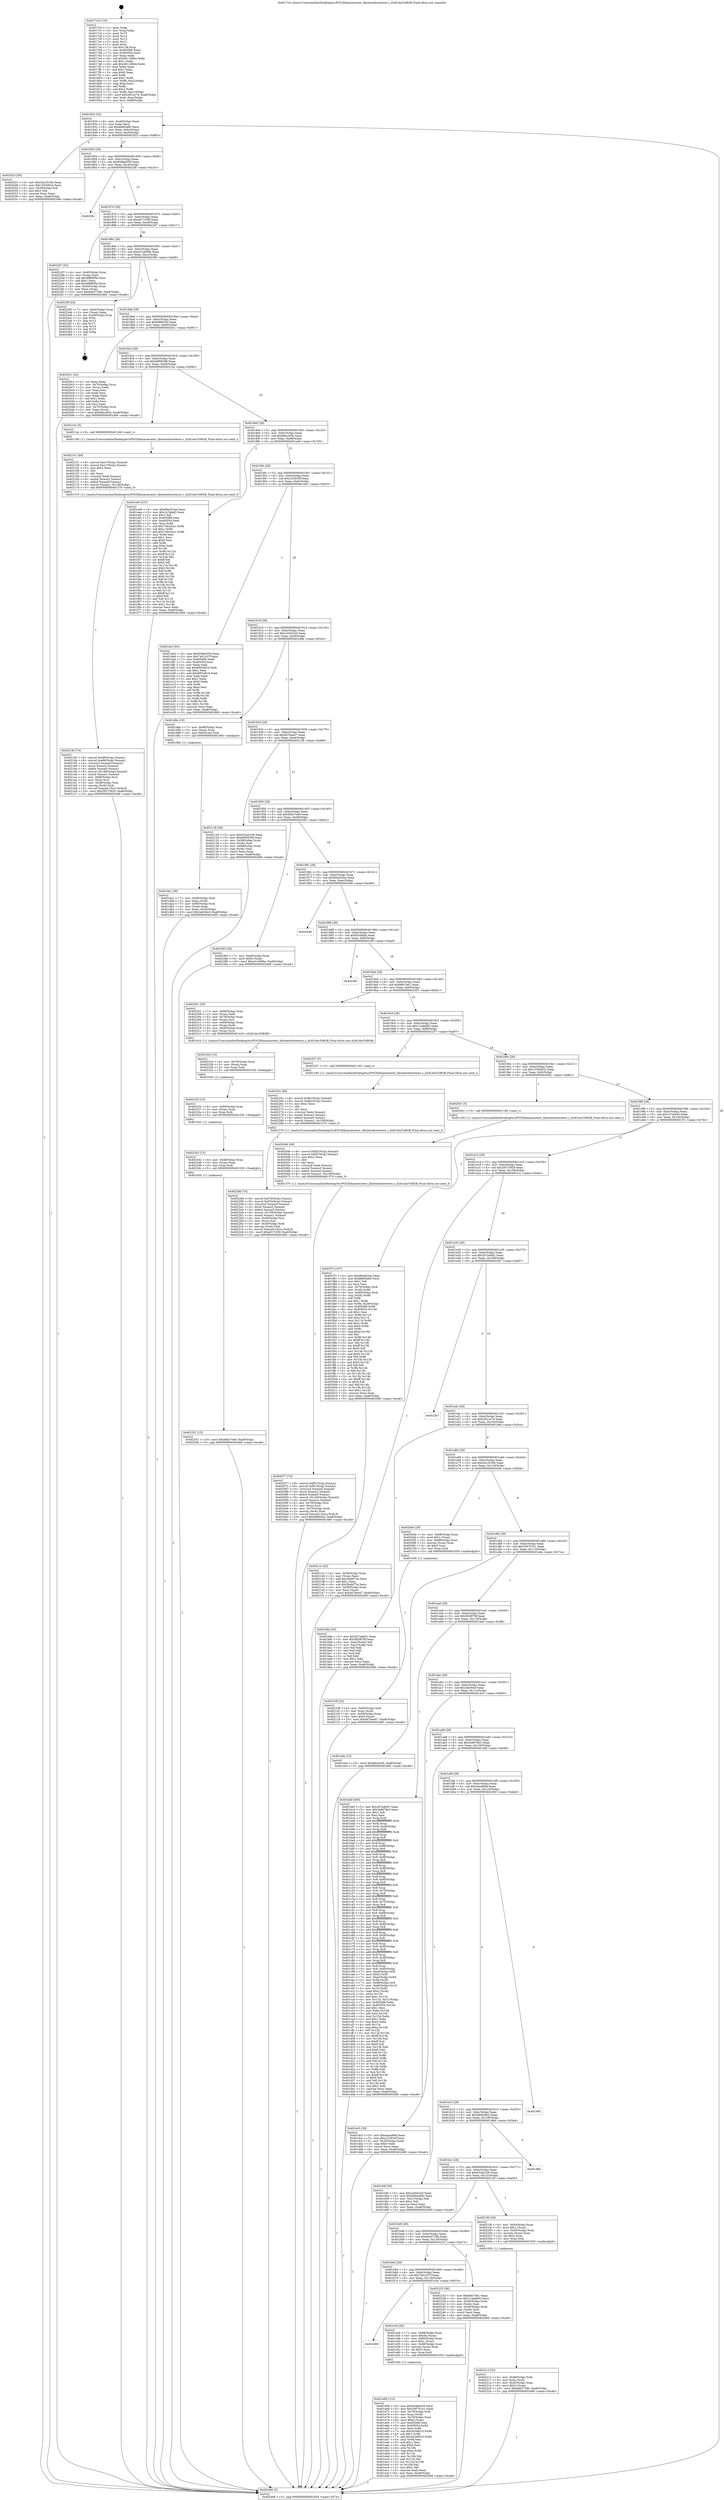 digraph "0x4017c0" {
  label = "0x4017c0 (/mnt/c/Users/mathe/Desktop/tcc/POCII/binaries/extr_libuitestdrawtests.c_d2dColorToRGB_Final-ollvm.out::main(0))"
  labelloc = "t"
  node[shape=record]

  Entry [label="",width=0.3,height=0.3,shape=circle,fillcolor=black,style=filled]
  "0x401834" [label="{
     0x401834 [32]\l
     | [instrs]\l
     &nbsp;&nbsp;0x401834 \<+6\>: mov -0xa8(%rbp),%eax\l
     &nbsp;&nbsp;0x40183a \<+2\>: mov %eax,%ecx\l
     &nbsp;&nbsp;0x40183c \<+6\>: sub $0x8fe65a60,%ecx\l
     &nbsp;&nbsp;0x401842 \<+6\>: mov %eax,-0xbc(%rbp)\l
     &nbsp;&nbsp;0x401848 \<+6\>: mov %ecx,-0xc0(%rbp)\l
     &nbsp;&nbsp;0x40184e \<+6\>: je 0000000000402023 \<main+0x863\>\l
  }"]
  "0x402023" [label="{
     0x402023 [30]\l
     | [instrs]\l
     &nbsp;&nbsp;0x402023 \<+5\>: mov $0x34c35184,%eax\l
     &nbsp;&nbsp;0x402028 \<+5\>: mov $0x1555d01b,%ecx\l
     &nbsp;&nbsp;0x40202d \<+3\>: mov -0x29(%rbp),%dl\l
     &nbsp;&nbsp;0x402030 \<+3\>: test $0x1,%dl\l
     &nbsp;&nbsp;0x402033 \<+3\>: cmovne %ecx,%eax\l
     &nbsp;&nbsp;0x402036 \<+6\>: mov %eax,-0xa8(%rbp)\l
     &nbsp;&nbsp;0x40203c \<+5\>: jmp 0000000000402466 \<main+0xca6\>\l
  }"]
  "0x401854" [label="{
     0x401854 [28]\l
     | [instrs]\l
     &nbsp;&nbsp;0x401854 \<+5\>: jmp 0000000000401859 \<main+0x99\>\l
     &nbsp;&nbsp;0x401859 \<+6\>: mov -0xbc(%rbp),%eax\l
     &nbsp;&nbsp;0x40185f \<+5\>: sub $0x93dbe559,%eax\l
     &nbsp;&nbsp;0x401864 \<+6\>: mov %eax,-0xc4(%rbp)\l
     &nbsp;&nbsp;0x40186a \<+6\>: je 00000000004023fc \<main+0xc3c\>\l
  }"]
  Exit [label="",width=0.3,height=0.3,shape=circle,fillcolor=black,style=filled,peripheries=2]
  "0x4023fc" [label="{
     0x4023fc\l
  }", style=dashed]
  "0x401870" [label="{
     0x401870 [28]\l
     | [instrs]\l
     &nbsp;&nbsp;0x401870 \<+5\>: jmp 0000000000401875 \<main+0xb5\>\l
     &nbsp;&nbsp;0x401875 \<+6\>: mov -0xbc(%rbp),%eax\l
     &nbsp;&nbsp;0x40187b \<+5\>: sub $0xa017c55f,%eax\l
     &nbsp;&nbsp;0x401880 \<+6\>: mov %eax,-0xc8(%rbp)\l
     &nbsp;&nbsp;0x401886 \<+6\>: je 00000000004022d7 \<main+0xb17\>\l
  }"]
  "0x402351" [label="{
     0x402351 [15]\l
     | [instrs]\l
     &nbsp;&nbsp;0x402351 \<+10\>: movl $0xd4bc7ee6,-0xa8(%rbp)\l
     &nbsp;&nbsp;0x40235b \<+5\>: jmp 0000000000402466 \<main+0xca6\>\l
  }"]
  "0x4022d7" [label="{
     0x4022d7 [42]\l
     | [instrs]\l
     &nbsp;&nbsp;0x4022d7 \<+4\>: mov -0x40(%rbp),%rax\l
     &nbsp;&nbsp;0x4022db \<+2\>: mov (%rax),%ecx\l
     &nbsp;&nbsp;0x4022dd \<+6\>: sub $0x4f886f5e,%ecx\l
     &nbsp;&nbsp;0x4022e3 \<+3\>: add $0x1,%ecx\l
     &nbsp;&nbsp;0x4022e6 \<+6\>: add $0x4f886f5e,%ecx\l
     &nbsp;&nbsp;0x4022ec \<+4\>: mov -0x40(%rbp),%rax\l
     &nbsp;&nbsp;0x4022f0 \<+2\>: mov %ecx,(%rax)\l
     &nbsp;&nbsp;0x4022f2 \<+10\>: movl $0x6de5734b,-0xa8(%rbp)\l
     &nbsp;&nbsp;0x4022fc \<+5\>: jmp 0000000000402466 \<main+0xca6\>\l
  }"]
  "0x40188c" [label="{
     0x40188c [28]\l
     | [instrs]\l
     &nbsp;&nbsp;0x40188c \<+5\>: jmp 0000000000401891 \<main+0xd1\>\l
     &nbsp;&nbsp;0x401891 \<+6\>: mov -0xbc(%rbp),%eax\l
     &nbsp;&nbsp;0x401897 \<+5\>: sub $0xa314699e,%eax\l
     &nbsp;&nbsp;0x40189c \<+6\>: mov %eax,-0xcc(%rbp)\l
     &nbsp;&nbsp;0x4018a2 \<+6\>: je 000000000040239f \<main+0xbdf\>\l
  }"]
  "0x402342" [label="{
     0x402342 [15]\l
     | [instrs]\l
     &nbsp;&nbsp;0x402342 \<+4\>: mov -0x48(%rbp),%rax\l
     &nbsp;&nbsp;0x402346 \<+3\>: mov (%rax),%rax\l
     &nbsp;&nbsp;0x402349 \<+3\>: mov %rax,%rdi\l
     &nbsp;&nbsp;0x40234c \<+5\>: call 0000000000401030 \<free@plt\>\l
     | [calls]\l
     &nbsp;&nbsp;0x401030 \{1\} (unknown)\l
  }"]
  "0x40239f" [label="{
     0x40239f [24]\l
     | [instrs]\l
     &nbsp;&nbsp;0x40239f \<+7\>: mov -0xa0(%rbp),%rax\l
     &nbsp;&nbsp;0x4023a6 \<+2\>: mov (%rax),%eax\l
     &nbsp;&nbsp;0x4023a8 \<+4\>: lea -0x28(%rbp),%rsp\l
     &nbsp;&nbsp;0x4023ac \<+1\>: pop %rbx\l
     &nbsp;&nbsp;0x4023ad \<+2\>: pop %r12\l
     &nbsp;&nbsp;0x4023af \<+2\>: pop %r13\l
     &nbsp;&nbsp;0x4023b1 \<+2\>: pop %r14\l
     &nbsp;&nbsp;0x4023b3 \<+2\>: pop %r15\l
     &nbsp;&nbsp;0x4023b5 \<+1\>: pop %rbp\l
     &nbsp;&nbsp;0x4023b6 \<+1\>: ret\l
  }"]
  "0x4018a8" [label="{
     0x4018a8 [28]\l
     | [instrs]\l
     &nbsp;&nbsp;0x4018a8 \<+5\>: jmp 00000000004018ad \<main+0xed\>\l
     &nbsp;&nbsp;0x4018ad \<+6\>: mov -0xbc(%rbp),%eax\l
     &nbsp;&nbsp;0x4018b3 \<+5\>: sub $0xb86fcf2d,%eax\l
     &nbsp;&nbsp;0x4018b8 \<+6\>: mov %eax,-0xd0(%rbp)\l
     &nbsp;&nbsp;0x4018be \<+6\>: je 00000000004020c1 \<main+0x901\>\l
  }"]
  "0x402333" [label="{
     0x402333 [15]\l
     | [instrs]\l
     &nbsp;&nbsp;0x402333 \<+4\>: mov -0x60(%rbp),%rax\l
     &nbsp;&nbsp;0x402337 \<+3\>: mov (%rax),%rax\l
     &nbsp;&nbsp;0x40233a \<+3\>: mov %rax,%rdi\l
     &nbsp;&nbsp;0x40233d \<+5\>: call 0000000000401030 \<free@plt\>\l
     | [calls]\l
     &nbsp;&nbsp;0x401030 \{1\} (unknown)\l
  }"]
  "0x4020c1" [label="{
     0x4020c1 [42]\l
     | [instrs]\l
     &nbsp;&nbsp;0x4020c1 \<+2\>: xor %eax,%eax\l
     &nbsp;&nbsp;0x4020c3 \<+4\>: mov -0x70(%rbp),%rcx\l
     &nbsp;&nbsp;0x4020c7 \<+2\>: mov (%rcx),%edx\l
     &nbsp;&nbsp;0x4020c9 \<+2\>: mov %eax,%esi\l
     &nbsp;&nbsp;0x4020cb \<+2\>: sub %edx,%esi\l
     &nbsp;&nbsp;0x4020cd \<+2\>: mov %eax,%edx\l
     &nbsp;&nbsp;0x4020cf \<+3\>: sub $0x1,%edx\l
     &nbsp;&nbsp;0x4020d2 \<+2\>: add %edx,%esi\l
     &nbsp;&nbsp;0x4020d4 \<+2\>: sub %esi,%eax\l
     &nbsp;&nbsp;0x4020d6 \<+4\>: mov -0x70(%rbp),%rcx\l
     &nbsp;&nbsp;0x4020da \<+2\>: mov %eax,(%rcx)\l
     &nbsp;&nbsp;0x4020dc \<+10\>: movl $0xbfecc63b,-0xa8(%rbp)\l
     &nbsp;&nbsp;0x4020e6 \<+5\>: jmp 0000000000402466 \<main+0xca6\>\l
  }"]
  "0x4018c4" [label="{
     0x4018c4 [28]\l
     | [instrs]\l
     &nbsp;&nbsp;0x4018c4 \<+5\>: jmp 00000000004018c9 \<main+0x109\>\l
     &nbsp;&nbsp;0x4018c9 \<+6\>: mov -0xbc(%rbp),%eax\l
     &nbsp;&nbsp;0x4018cf \<+5\>: sub $0xb8f59298,%eax\l
     &nbsp;&nbsp;0x4018d4 \<+6\>: mov %eax,-0xd4(%rbp)\l
     &nbsp;&nbsp;0x4018da \<+6\>: je 000000000040214c \<main+0x98c\>\l
  }"]
  "0x402324" [label="{
     0x402324 [15]\l
     | [instrs]\l
     &nbsp;&nbsp;0x402324 \<+4\>: mov -0x78(%rbp),%rax\l
     &nbsp;&nbsp;0x402328 \<+3\>: mov (%rax),%rax\l
     &nbsp;&nbsp;0x40232b \<+3\>: mov %rax,%rdi\l
     &nbsp;&nbsp;0x40232e \<+5\>: call 0000000000401030 \<free@plt\>\l
     | [calls]\l
     &nbsp;&nbsp;0x401030 \{1\} (unknown)\l
  }"]
  "0x40214c" [label="{
     0x40214c [5]\l
     | [instrs]\l
     &nbsp;&nbsp;0x40214c \<+5\>: call 0000000000401160 \<next_i\>\l
     | [calls]\l
     &nbsp;&nbsp;0x401160 \{1\} (/mnt/c/Users/mathe/Desktop/tcc/POCII/binaries/extr_libuitestdrawtests.c_d2dColorToRGB_Final-ollvm.out::next_i)\l
  }"]
  "0x4018e0" [label="{
     0x4018e0 [28]\l
     | [instrs]\l
     &nbsp;&nbsp;0x4018e0 \<+5\>: jmp 00000000004018e5 \<main+0x125\>\l
     &nbsp;&nbsp;0x4018e5 \<+6\>: mov -0xbc(%rbp),%eax\l
     &nbsp;&nbsp;0x4018eb \<+5\>: sub $0xbfecc63b,%eax\l
     &nbsp;&nbsp;0x4018f0 \<+6\>: mov %eax,-0xd8(%rbp)\l
     &nbsp;&nbsp;0x4018f6 \<+6\>: je 0000000000401ee9 \<main+0x729\>\l
  }"]
  "0x40228d" [label="{
     0x40228d [74]\l
     | [instrs]\l
     &nbsp;&nbsp;0x40228d \<+8\>: movsd 0xd7b(%rip),%xmm1\l
     &nbsp;&nbsp;0x402295 \<+8\>: movsd 0xd7b(%rip),%xmm2\l
     &nbsp;&nbsp;0x40229d \<+4\>: cvtss2sd %xmm0,%xmm0\l
     &nbsp;&nbsp;0x4022a1 \<+4\>: divsd %xmm2,%xmm0\l
     &nbsp;&nbsp;0x4022a5 \<+4\>: addsd %xmm0,%xmm1\l
     &nbsp;&nbsp;0x4022a9 \<+8\>: movsd -0x150(%rbp),%xmm0\l
     &nbsp;&nbsp;0x4022b1 \<+4\>: mulsd %xmm1,%xmm0\l
     &nbsp;&nbsp;0x4022b5 \<+4\>: mov -0x48(%rbp),%rsi\l
     &nbsp;&nbsp;0x4022b9 \<+3\>: mov (%rsi),%rsi\l
     &nbsp;&nbsp;0x4022bc \<+4\>: mov -0x40(%rbp),%rdi\l
     &nbsp;&nbsp;0x4022c0 \<+3\>: movslq (%rdi),%rdi\l
     &nbsp;&nbsp;0x4022c3 \<+5\>: movsd %xmm0,(%rsi,%rdi,8)\l
     &nbsp;&nbsp;0x4022c8 \<+10\>: movl $0xa017c55f,-0xa8(%rbp)\l
     &nbsp;&nbsp;0x4022d2 \<+5\>: jmp 0000000000402466 \<main+0xca6\>\l
  }"]
  "0x401ee9" [label="{
     0x401ee9 [147]\l
     | [instrs]\l
     &nbsp;&nbsp;0x401ee9 \<+5\>: mov $0xd9a452ea,%eax\l
     &nbsp;&nbsp;0x401eee \<+5\>: mov $0x1a7afe45,%ecx\l
     &nbsp;&nbsp;0x401ef3 \<+2\>: mov $0x1,%dl\l
     &nbsp;&nbsp;0x401ef5 \<+7\>: mov 0x405068,%esi\l
     &nbsp;&nbsp;0x401efc \<+7\>: mov 0x405054,%edi\l
     &nbsp;&nbsp;0x401f03 \<+3\>: mov %esi,%r8d\l
     &nbsp;&nbsp;0x401f06 \<+7\>: sub $0x73dcb2a1,%r8d\l
     &nbsp;&nbsp;0x401f0d \<+4\>: sub $0x1,%r8d\l
     &nbsp;&nbsp;0x401f11 \<+7\>: add $0x73dcb2a1,%r8d\l
     &nbsp;&nbsp;0x401f18 \<+4\>: imul %r8d,%esi\l
     &nbsp;&nbsp;0x401f1c \<+3\>: and $0x1,%esi\l
     &nbsp;&nbsp;0x401f1f \<+3\>: cmp $0x0,%esi\l
     &nbsp;&nbsp;0x401f22 \<+4\>: sete %r9b\l
     &nbsp;&nbsp;0x401f26 \<+3\>: cmp $0xa,%edi\l
     &nbsp;&nbsp;0x401f29 \<+4\>: setl %r10b\l
     &nbsp;&nbsp;0x401f2d \<+3\>: mov %r9b,%r11b\l
     &nbsp;&nbsp;0x401f30 \<+4\>: xor $0xff,%r11b\l
     &nbsp;&nbsp;0x401f34 \<+3\>: mov %r10b,%bl\l
     &nbsp;&nbsp;0x401f37 \<+3\>: xor $0xff,%bl\l
     &nbsp;&nbsp;0x401f3a \<+3\>: xor $0x0,%dl\l
     &nbsp;&nbsp;0x401f3d \<+3\>: mov %r11b,%r14b\l
     &nbsp;&nbsp;0x401f40 \<+4\>: and $0x0,%r14b\l
     &nbsp;&nbsp;0x401f44 \<+3\>: and %dl,%r9b\l
     &nbsp;&nbsp;0x401f47 \<+3\>: mov %bl,%r15b\l
     &nbsp;&nbsp;0x401f4a \<+4\>: and $0x0,%r15b\l
     &nbsp;&nbsp;0x401f4e \<+3\>: and %dl,%r10b\l
     &nbsp;&nbsp;0x401f51 \<+3\>: or %r9b,%r14b\l
     &nbsp;&nbsp;0x401f54 \<+3\>: or %r10b,%r15b\l
     &nbsp;&nbsp;0x401f57 \<+3\>: xor %r15b,%r14b\l
     &nbsp;&nbsp;0x401f5a \<+3\>: or %bl,%r11b\l
     &nbsp;&nbsp;0x401f5d \<+4\>: xor $0xff,%r11b\l
     &nbsp;&nbsp;0x401f61 \<+3\>: or $0x0,%dl\l
     &nbsp;&nbsp;0x401f64 \<+3\>: and %dl,%r11b\l
     &nbsp;&nbsp;0x401f67 \<+3\>: or %r11b,%r14b\l
     &nbsp;&nbsp;0x401f6a \<+4\>: test $0x1,%r14b\l
     &nbsp;&nbsp;0x401f6e \<+3\>: cmovne %ecx,%eax\l
     &nbsp;&nbsp;0x401f71 \<+6\>: mov %eax,-0xa8(%rbp)\l
     &nbsp;&nbsp;0x401f77 \<+5\>: jmp 0000000000402466 \<main+0xca6\>\l
  }"]
  "0x4018fc" [label="{
     0x4018fc [28]\l
     | [instrs]\l
     &nbsp;&nbsp;0x4018fc \<+5\>: jmp 0000000000401901 \<main+0x141\>\l
     &nbsp;&nbsp;0x401901 \<+6\>: mov -0xbc(%rbp),%eax\l
     &nbsp;&nbsp;0x401907 \<+5\>: sub $0xc233f16f,%eax\l
     &nbsp;&nbsp;0x40190c \<+6\>: mov %eax,-0xdc(%rbp)\l
     &nbsp;&nbsp;0x401912 \<+6\>: je 0000000000401de3 \<main+0x623\>\l
  }"]
  "0x40225c" [label="{
     0x40225c [49]\l
     | [instrs]\l
     &nbsp;&nbsp;0x40225c \<+8\>: movsd 0xdbc(%rip),%xmm0\l
     &nbsp;&nbsp;0x402264 \<+8\>: movsd 0xdbc(%rip),%xmm1\l
     &nbsp;&nbsp;0x40226c \<+5\>: mov $0x2,%ecx\l
     &nbsp;&nbsp;0x402271 \<+1\>: cltd\l
     &nbsp;&nbsp;0x402272 \<+2\>: idiv %ecx\l
     &nbsp;&nbsp;0x402274 \<+4\>: cvtsi2sd %edx,%xmm2\l
     &nbsp;&nbsp;0x402278 \<+4\>: mulsd %xmm2,%xmm1\l
     &nbsp;&nbsp;0x40227c \<+4\>: addsd %xmm0,%xmm1\l
     &nbsp;&nbsp;0x402280 \<+8\>: movsd %xmm1,-0x150(%rbp)\l
     &nbsp;&nbsp;0x402288 \<+5\>: call 0000000000401370 \<next_f\>\l
     | [calls]\l
     &nbsp;&nbsp;0x401370 \{1\} (/mnt/c/Users/mathe/Desktop/tcc/POCII/binaries/extr_libuitestdrawtests.c_d2dColorToRGB_Final-ollvm.out::next_f)\l
  }"]
  "0x401de3" [label="{
     0x401de3 [91]\l
     | [instrs]\l
     &nbsp;&nbsp;0x401de3 \<+5\>: mov $0x93dbe559,%eax\l
     &nbsp;&nbsp;0x401de8 \<+5\>: mov $0x74d1c07f,%ecx\l
     &nbsp;&nbsp;0x401ded \<+7\>: mov 0x405068,%edx\l
     &nbsp;&nbsp;0x401df4 \<+7\>: mov 0x405054,%esi\l
     &nbsp;&nbsp;0x401dfb \<+2\>: mov %edx,%edi\l
     &nbsp;&nbsp;0x401dfd \<+6\>: sub $0x6f554916,%edi\l
     &nbsp;&nbsp;0x401e03 \<+3\>: sub $0x1,%edi\l
     &nbsp;&nbsp;0x401e06 \<+6\>: add $0x6f554916,%edi\l
     &nbsp;&nbsp;0x401e0c \<+3\>: imul %edi,%edx\l
     &nbsp;&nbsp;0x401e0f \<+3\>: and $0x1,%edx\l
     &nbsp;&nbsp;0x401e12 \<+3\>: cmp $0x0,%edx\l
     &nbsp;&nbsp;0x401e15 \<+4\>: sete %r8b\l
     &nbsp;&nbsp;0x401e19 \<+3\>: cmp $0xa,%esi\l
     &nbsp;&nbsp;0x401e1c \<+4\>: setl %r9b\l
     &nbsp;&nbsp;0x401e20 \<+3\>: mov %r8b,%r10b\l
     &nbsp;&nbsp;0x401e23 \<+3\>: and %r9b,%r10b\l
     &nbsp;&nbsp;0x401e26 \<+3\>: xor %r9b,%r8b\l
     &nbsp;&nbsp;0x401e29 \<+3\>: or %r8b,%r10b\l
     &nbsp;&nbsp;0x401e2c \<+4\>: test $0x1,%r10b\l
     &nbsp;&nbsp;0x401e30 \<+3\>: cmovne %ecx,%eax\l
     &nbsp;&nbsp;0x401e33 \<+6\>: mov %eax,-0xa8(%rbp)\l
     &nbsp;&nbsp;0x401e39 \<+5\>: jmp 0000000000402466 \<main+0xca6\>\l
  }"]
  "0x401918" [label="{
     0x401918 [28]\l
     | [instrs]\l
     &nbsp;&nbsp;0x401918 \<+5\>: jmp 000000000040191d \<main+0x15d\>\l
     &nbsp;&nbsp;0x40191d \<+6\>: mov -0xbc(%rbp),%eax\l
     &nbsp;&nbsp;0x401923 \<+5\>: sub $0xccb54220,%eax\l
     &nbsp;&nbsp;0x401928 \<+6\>: mov %eax,-0xe0(%rbp)\l
     &nbsp;&nbsp;0x40192e \<+6\>: je 0000000000401d8e \<main+0x5ce\>\l
  }"]
  "0x402213" [label="{
     0x402213 [32]\l
     | [instrs]\l
     &nbsp;&nbsp;0x402213 \<+4\>: mov -0x48(%rbp),%rdi\l
     &nbsp;&nbsp;0x402217 \<+3\>: mov %rax,(%rdi)\l
     &nbsp;&nbsp;0x40221a \<+4\>: mov -0x40(%rbp),%rax\l
     &nbsp;&nbsp;0x40221e \<+6\>: movl $0x0,(%rax)\l
     &nbsp;&nbsp;0x402224 \<+10\>: movl $0x6de5734b,-0xa8(%rbp)\l
     &nbsp;&nbsp;0x40222e \<+5\>: jmp 0000000000402466 \<main+0xca6\>\l
  }"]
  "0x401d8e" [label="{
     0x401d8e [19]\l
     | [instrs]\l
     &nbsp;&nbsp;0x401d8e \<+7\>: mov -0x98(%rbp),%rax\l
     &nbsp;&nbsp;0x401d95 \<+3\>: mov (%rax),%rax\l
     &nbsp;&nbsp;0x401d98 \<+4\>: mov 0x8(%rax),%rdi\l
     &nbsp;&nbsp;0x401d9c \<+5\>: call 0000000000401060 \<atoi@plt\>\l
     | [calls]\l
     &nbsp;&nbsp;0x401060 \{1\} (unknown)\l
  }"]
  "0x401934" [label="{
     0x401934 [28]\l
     | [instrs]\l
     &nbsp;&nbsp;0x401934 \<+5\>: jmp 0000000000401939 \<main+0x179\>\l
     &nbsp;&nbsp;0x401939 \<+6\>: mov -0xbc(%rbp),%eax\l
     &nbsp;&nbsp;0x40193f \<+5\>: sub $0xd47bee47,%eax\l
     &nbsp;&nbsp;0x401944 \<+6\>: mov %eax,-0xe4(%rbp)\l
     &nbsp;&nbsp;0x40194a \<+6\>: je 0000000000402128 \<main+0x968\>\l
  }"]
  "0x402182" [label="{
     0x402182 [74]\l
     | [instrs]\l
     &nbsp;&nbsp;0x402182 \<+8\>: movsd 0xe86(%rip),%xmm1\l
     &nbsp;&nbsp;0x40218a \<+8\>: movsd 0xe86(%rip),%xmm2\l
     &nbsp;&nbsp;0x402192 \<+4\>: cvtss2sd %xmm0,%xmm0\l
     &nbsp;&nbsp;0x402196 \<+4\>: divsd %xmm2,%xmm0\l
     &nbsp;&nbsp;0x40219a \<+4\>: addsd %xmm0,%xmm1\l
     &nbsp;&nbsp;0x40219e \<+8\>: movsd -0x148(%rbp),%xmm0\l
     &nbsp;&nbsp;0x4021a6 \<+4\>: mulsd %xmm1,%xmm0\l
     &nbsp;&nbsp;0x4021aa \<+4\>: mov -0x60(%rbp),%rsi\l
     &nbsp;&nbsp;0x4021ae \<+3\>: mov (%rsi),%rsi\l
     &nbsp;&nbsp;0x4021b1 \<+4\>: mov -0x58(%rbp),%rdi\l
     &nbsp;&nbsp;0x4021b5 \<+3\>: movslq (%rdi),%rdi\l
     &nbsp;&nbsp;0x4021b8 \<+5\>: movsd %xmm0,(%rsi,%rdi,8)\l
     &nbsp;&nbsp;0x4021bd \<+10\>: movl $0x29373929,-0xa8(%rbp)\l
     &nbsp;&nbsp;0x4021c7 \<+5\>: jmp 0000000000402466 \<main+0xca6\>\l
  }"]
  "0x402128" [label="{
     0x402128 [36]\l
     | [instrs]\l
     &nbsp;&nbsp;0x402128 \<+5\>: mov $0x633a4106,%eax\l
     &nbsp;&nbsp;0x40212d \<+5\>: mov $0xb8f59298,%ecx\l
     &nbsp;&nbsp;0x402132 \<+4\>: mov -0x58(%rbp),%rdx\l
     &nbsp;&nbsp;0x402136 \<+2\>: mov (%rdx),%esi\l
     &nbsp;&nbsp;0x402138 \<+4\>: mov -0x68(%rbp),%rdx\l
     &nbsp;&nbsp;0x40213c \<+2\>: cmp (%rdx),%esi\l
     &nbsp;&nbsp;0x40213e \<+3\>: cmovl %ecx,%eax\l
     &nbsp;&nbsp;0x402141 \<+6\>: mov %eax,-0xa8(%rbp)\l
     &nbsp;&nbsp;0x402147 \<+5\>: jmp 0000000000402466 \<main+0xca6\>\l
  }"]
  "0x401950" [label="{
     0x401950 [28]\l
     | [instrs]\l
     &nbsp;&nbsp;0x401950 \<+5\>: jmp 0000000000401955 \<main+0x195\>\l
     &nbsp;&nbsp;0x401955 \<+6\>: mov -0xbc(%rbp),%eax\l
     &nbsp;&nbsp;0x40195b \<+5\>: sub $0xd4bc7ee6,%eax\l
     &nbsp;&nbsp;0x401960 \<+6\>: mov %eax,-0xe8(%rbp)\l
     &nbsp;&nbsp;0x401966 \<+6\>: je 0000000000402383 \<main+0xbc3\>\l
  }"]
  "0x402151" [label="{
     0x402151 [49]\l
     | [instrs]\l
     &nbsp;&nbsp;0x402151 \<+8\>: movsd 0xec7(%rip),%xmm0\l
     &nbsp;&nbsp;0x402159 \<+8\>: movsd 0xec7(%rip),%xmm1\l
     &nbsp;&nbsp;0x402161 \<+5\>: mov $0x2,%ecx\l
     &nbsp;&nbsp;0x402166 \<+1\>: cltd\l
     &nbsp;&nbsp;0x402167 \<+2\>: idiv %ecx\l
     &nbsp;&nbsp;0x402169 \<+4\>: cvtsi2sd %edx,%xmm2\l
     &nbsp;&nbsp;0x40216d \<+4\>: mulsd %xmm2,%xmm1\l
     &nbsp;&nbsp;0x402171 \<+4\>: addsd %xmm0,%xmm1\l
     &nbsp;&nbsp;0x402175 \<+8\>: movsd %xmm1,-0x148(%rbp)\l
     &nbsp;&nbsp;0x40217d \<+5\>: call 0000000000401370 \<next_f\>\l
     | [calls]\l
     &nbsp;&nbsp;0x401370 \{1\} (/mnt/c/Users/mathe/Desktop/tcc/POCII/binaries/extr_libuitestdrawtests.c_d2dColorToRGB_Final-ollvm.out::next_f)\l
  }"]
  "0x402383" [label="{
     0x402383 [28]\l
     | [instrs]\l
     &nbsp;&nbsp;0x402383 \<+7\>: mov -0xa0(%rbp),%rax\l
     &nbsp;&nbsp;0x40238a \<+6\>: movl $0x0,(%rax)\l
     &nbsp;&nbsp;0x402390 \<+10\>: movl $0xa314699e,-0xa8(%rbp)\l
     &nbsp;&nbsp;0x40239a \<+5\>: jmp 0000000000402466 \<main+0xca6\>\l
  }"]
  "0x40196c" [label="{
     0x40196c [28]\l
     | [instrs]\l
     &nbsp;&nbsp;0x40196c \<+5\>: jmp 0000000000401971 \<main+0x1b1\>\l
     &nbsp;&nbsp;0x401971 \<+6\>: mov -0xbc(%rbp),%eax\l
     &nbsp;&nbsp;0x401977 \<+5\>: sub $0xd9a452ea,%eax\l
     &nbsp;&nbsp;0x40197c \<+6\>: mov %eax,-0xec(%rbp)\l
     &nbsp;&nbsp;0x401982 \<+6\>: je 0000000000402446 \<main+0xc86\>\l
  }"]
  "0x402108" [label="{
     0x402108 [32]\l
     | [instrs]\l
     &nbsp;&nbsp;0x402108 \<+4\>: mov -0x60(%rbp),%rdi\l
     &nbsp;&nbsp;0x40210c \<+3\>: mov %rax,(%rdi)\l
     &nbsp;&nbsp;0x40210f \<+4\>: mov -0x58(%rbp),%rax\l
     &nbsp;&nbsp;0x402113 \<+6\>: movl $0x0,(%rax)\l
     &nbsp;&nbsp;0x402119 \<+10\>: movl $0xd47bee47,-0xa8(%rbp)\l
     &nbsp;&nbsp;0x402123 \<+5\>: jmp 0000000000402466 \<main+0xca6\>\l
  }"]
  "0x402446" [label="{
     0x402446\l
  }", style=dashed]
  "0x401988" [label="{
     0x401988 [28]\l
     | [instrs]\l
     &nbsp;&nbsp;0x401988 \<+5\>: jmp 000000000040198d \<main+0x1cd\>\l
     &nbsp;&nbsp;0x40198d \<+6\>: mov -0xbc(%rbp),%eax\l
     &nbsp;&nbsp;0x401993 \<+5\>: sub $0xf5c0fd4e,%eax\l
     &nbsp;&nbsp;0x401998 \<+6\>: mov %eax,-0xf0(%rbp)\l
     &nbsp;&nbsp;0x40199e \<+6\>: je 000000000040236f \<main+0xbaf\>\l
  }"]
  "0x402077" [label="{
     0x402077 [74]\l
     | [instrs]\l
     &nbsp;&nbsp;0x402077 \<+8\>: movsd 0xf91(%rip),%xmm1\l
     &nbsp;&nbsp;0x40207f \<+8\>: movsd 0xf91(%rip),%xmm2\l
     &nbsp;&nbsp;0x402087 \<+4\>: cvtss2sd %xmm0,%xmm0\l
     &nbsp;&nbsp;0x40208b \<+4\>: divsd %xmm2,%xmm0\l
     &nbsp;&nbsp;0x40208f \<+4\>: addsd %xmm0,%xmm1\l
     &nbsp;&nbsp;0x402093 \<+8\>: movsd -0x140(%rbp),%xmm0\l
     &nbsp;&nbsp;0x40209b \<+4\>: mulsd %xmm1,%xmm0\l
     &nbsp;&nbsp;0x40209f \<+4\>: mov -0x78(%rbp),%rsi\l
     &nbsp;&nbsp;0x4020a3 \<+3\>: mov (%rsi),%rsi\l
     &nbsp;&nbsp;0x4020a6 \<+4\>: mov -0x70(%rbp),%rdi\l
     &nbsp;&nbsp;0x4020aa \<+3\>: movslq (%rdi),%rdi\l
     &nbsp;&nbsp;0x4020ad \<+5\>: movsd %xmm0,(%rsi,%rdi,8)\l
     &nbsp;&nbsp;0x4020b2 \<+10\>: movl $0xb86fcf2d,-0xa8(%rbp)\l
     &nbsp;&nbsp;0x4020bc \<+5\>: jmp 0000000000402466 \<main+0xca6\>\l
  }"]
  "0x40236f" [label="{
     0x40236f\l
  }", style=dashed]
  "0x4019a4" [label="{
     0x4019a4 [28]\l
     | [instrs]\l
     &nbsp;&nbsp;0x4019a4 \<+5\>: jmp 00000000004019a9 \<main+0x1e9\>\l
     &nbsp;&nbsp;0x4019a9 \<+6\>: mov -0xbc(%rbp),%eax\l
     &nbsp;&nbsp;0x4019af \<+5\>: sub $0xb6b7461,%eax\l
     &nbsp;&nbsp;0x4019b4 \<+6\>: mov %eax,-0xf4(%rbp)\l
     &nbsp;&nbsp;0x4019ba \<+6\>: je 0000000000402301 \<main+0xb41\>\l
  }"]
  "0x402046" [label="{
     0x402046 [49]\l
     | [instrs]\l
     &nbsp;&nbsp;0x402046 \<+8\>: movsd 0xfd2(%rip),%xmm0\l
     &nbsp;&nbsp;0x40204e \<+8\>: movsd 0xfd2(%rip),%xmm1\l
     &nbsp;&nbsp;0x402056 \<+5\>: mov $0x2,%ecx\l
     &nbsp;&nbsp;0x40205b \<+1\>: cltd\l
     &nbsp;&nbsp;0x40205c \<+2\>: idiv %ecx\l
     &nbsp;&nbsp;0x40205e \<+4\>: cvtsi2sd %edx,%xmm2\l
     &nbsp;&nbsp;0x402062 \<+4\>: mulsd %xmm2,%xmm1\l
     &nbsp;&nbsp;0x402066 \<+4\>: addsd %xmm0,%xmm1\l
     &nbsp;&nbsp;0x40206a \<+8\>: movsd %xmm1,-0x140(%rbp)\l
     &nbsp;&nbsp;0x402072 \<+5\>: call 0000000000401370 \<next_f\>\l
     | [calls]\l
     &nbsp;&nbsp;0x401370 \{1\} (/mnt/c/Users/mathe/Desktop/tcc/POCII/binaries/extr_libuitestdrawtests.c_d2dColorToRGB_Final-ollvm.out::next_f)\l
  }"]
  "0x402301" [label="{
     0x402301 [35]\l
     | [instrs]\l
     &nbsp;&nbsp;0x402301 \<+7\>: mov -0x88(%rbp),%rax\l
     &nbsp;&nbsp;0x402308 \<+2\>: mov (%rax),%edi\l
     &nbsp;&nbsp;0x40230a \<+4\>: mov -0x78(%rbp),%rax\l
     &nbsp;&nbsp;0x40230e \<+3\>: mov (%rax),%rsi\l
     &nbsp;&nbsp;0x402311 \<+4\>: mov -0x60(%rbp),%rax\l
     &nbsp;&nbsp;0x402315 \<+3\>: mov (%rax),%rdx\l
     &nbsp;&nbsp;0x402318 \<+4\>: mov -0x48(%rbp),%rax\l
     &nbsp;&nbsp;0x40231c \<+3\>: mov (%rax),%rcx\l
     &nbsp;&nbsp;0x40231f \<+5\>: call 0000000000401410 \<d2dColorToRGB\>\l
     | [calls]\l
     &nbsp;&nbsp;0x401410 \{1\} (/mnt/c/Users/mathe/Desktop/tcc/POCII/binaries/extr_libuitestdrawtests.c_d2dColorToRGB_Final-ollvm.out::d2dColorToRGB)\l
  }"]
  "0x4019c0" [label="{
     0x4019c0 [28]\l
     | [instrs]\l
     &nbsp;&nbsp;0x4019c0 \<+5\>: jmp 00000000004019c5 \<main+0x205\>\l
     &nbsp;&nbsp;0x4019c5 \<+6\>: mov -0xbc(%rbp),%eax\l
     &nbsp;&nbsp;0x4019cb \<+5\>: sub $0x11ada082,%eax\l
     &nbsp;&nbsp;0x4019d0 \<+6\>: mov %eax,-0xf8(%rbp)\l
     &nbsp;&nbsp;0x4019d6 \<+6\>: je 0000000000402257 \<main+0xa97\>\l
  }"]
  "0x401e68" [label="{
     0x401e68 [114]\l
     | [instrs]\l
     &nbsp;&nbsp;0x401e68 \<+5\>: mov $0x93dbe559,%ecx\l
     &nbsp;&nbsp;0x401e6d \<+5\>: mov $0x356701b1,%edx\l
     &nbsp;&nbsp;0x401e72 \<+4\>: mov -0x78(%rbp),%rdi\l
     &nbsp;&nbsp;0x401e76 \<+3\>: mov %rax,(%rdi)\l
     &nbsp;&nbsp;0x401e79 \<+4\>: mov -0x70(%rbp),%rax\l
     &nbsp;&nbsp;0x401e7d \<+6\>: movl $0x0,(%rax)\l
     &nbsp;&nbsp;0x401e83 \<+7\>: mov 0x405068,%esi\l
     &nbsp;&nbsp;0x401e8a \<+8\>: mov 0x405054,%r8d\l
     &nbsp;&nbsp;0x401e92 \<+3\>: mov %esi,%r9d\l
     &nbsp;&nbsp;0x401e95 \<+7\>: sub $0x2b34f010,%r9d\l
     &nbsp;&nbsp;0x401e9c \<+4\>: sub $0x1,%r9d\l
     &nbsp;&nbsp;0x401ea0 \<+7\>: add $0x2b34f010,%r9d\l
     &nbsp;&nbsp;0x401ea7 \<+4\>: imul %r9d,%esi\l
     &nbsp;&nbsp;0x401eab \<+3\>: and $0x1,%esi\l
     &nbsp;&nbsp;0x401eae \<+3\>: cmp $0x0,%esi\l
     &nbsp;&nbsp;0x401eb1 \<+4\>: sete %r10b\l
     &nbsp;&nbsp;0x401eb5 \<+4\>: cmp $0xa,%r8d\l
     &nbsp;&nbsp;0x401eb9 \<+4\>: setl %r11b\l
     &nbsp;&nbsp;0x401ebd \<+3\>: mov %r10b,%bl\l
     &nbsp;&nbsp;0x401ec0 \<+3\>: and %r11b,%bl\l
     &nbsp;&nbsp;0x401ec3 \<+3\>: xor %r11b,%r10b\l
     &nbsp;&nbsp;0x401ec6 \<+3\>: or %r10b,%bl\l
     &nbsp;&nbsp;0x401ec9 \<+3\>: test $0x1,%bl\l
     &nbsp;&nbsp;0x401ecc \<+3\>: cmovne %edx,%ecx\l
     &nbsp;&nbsp;0x401ecf \<+6\>: mov %ecx,-0xa8(%rbp)\l
     &nbsp;&nbsp;0x401ed5 \<+5\>: jmp 0000000000402466 \<main+0xca6\>\l
  }"]
  "0x402257" [label="{
     0x402257 [5]\l
     | [instrs]\l
     &nbsp;&nbsp;0x402257 \<+5\>: call 0000000000401160 \<next_i\>\l
     | [calls]\l
     &nbsp;&nbsp;0x401160 \{1\} (/mnt/c/Users/mathe/Desktop/tcc/POCII/binaries/extr_libuitestdrawtests.c_d2dColorToRGB_Final-ollvm.out::next_i)\l
  }"]
  "0x4019dc" [label="{
     0x4019dc [28]\l
     | [instrs]\l
     &nbsp;&nbsp;0x4019dc \<+5\>: jmp 00000000004019e1 \<main+0x221\>\l
     &nbsp;&nbsp;0x4019e1 \<+6\>: mov -0xbc(%rbp),%eax\l
     &nbsp;&nbsp;0x4019e7 \<+5\>: sub $0x1555d01b,%eax\l
     &nbsp;&nbsp;0x4019ec \<+6\>: mov %eax,-0xfc(%rbp)\l
     &nbsp;&nbsp;0x4019f2 \<+6\>: je 0000000000402041 \<main+0x881\>\l
  }"]
  "0x401b80" [label="{
     0x401b80\l
  }", style=dashed]
  "0x402041" [label="{
     0x402041 [5]\l
     | [instrs]\l
     &nbsp;&nbsp;0x402041 \<+5\>: call 0000000000401160 \<next_i\>\l
     | [calls]\l
     &nbsp;&nbsp;0x401160 \{1\} (/mnt/c/Users/mathe/Desktop/tcc/POCII/binaries/extr_libuitestdrawtests.c_d2dColorToRGB_Final-ollvm.out::next_i)\l
  }"]
  "0x4019f8" [label="{
     0x4019f8 [28]\l
     | [instrs]\l
     &nbsp;&nbsp;0x4019f8 \<+5\>: jmp 00000000004019fd \<main+0x23d\>\l
     &nbsp;&nbsp;0x4019fd \<+6\>: mov -0xbc(%rbp),%eax\l
     &nbsp;&nbsp;0x401a03 \<+5\>: sub $0x1a7afe45,%eax\l
     &nbsp;&nbsp;0x401a08 \<+6\>: mov %eax,-0x100(%rbp)\l
     &nbsp;&nbsp;0x401a0e \<+6\>: je 0000000000401f7c \<main+0x7bc\>\l
  }"]
  "0x401e3e" [label="{
     0x401e3e [42]\l
     | [instrs]\l
     &nbsp;&nbsp;0x401e3e \<+7\>: mov -0x88(%rbp),%rax\l
     &nbsp;&nbsp;0x401e45 \<+6\>: movl $0x64,(%rax)\l
     &nbsp;&nbsp;0x401e4b \<+4\>: mov -0x80(%rbp),%rax\l
     &nbsp;&nbsp;0x401e4f \<+6\>: movl $0x1,(%rax)\l
     &nbsp;&nbsp;0x401e55 \<+4\>: mov -0x80(%rbp),%rax\l
     &nbsp;&nbsp;0x401e59 \<+3\>: movslq (%rax),%rax\l
     &nbsp;&nbsp;0x401e5c \<+4\>: shl $0x3,%rax\l
     &nbsp;&nbsp;0x401e60 \<+3\>: mov %rax,%rdi\l
     &nbsp;&nbsp;0x401e63 \<+5\>: call 0000000000401050 \<malloc@plt\>\l
     | [calls]\l
     &nbsp;&nbsp;0x401050 \{1\} (unknown)\l
  }"]
  "0x401f7c" [label="{
     0x401f7c [167]\l
     | [instrs]\l
     &nbsp;&nbsp;0x401f7c \<+5\>: mov $0xd9a452ea,%eax\l
     &nbsp;&nbsp;0x401f81 \<+5\>: mov $0x8fe65a60,%ecx\l
     &nbsp;&nbsp;0x401f86 \<+2\>: mov $0x1,%dl\l
     &nbsp;&nbsp;0x401f88 \<+2\>: xor %esi,%esi\l
     &nbsp;&nbsp;0x401f8a \<+4\>: mov -0x70(%rbp),%rdi\l
     &nbsp;&nbsp;0x401f8e \<+3\>: mov (%rdi),%r8d\l
     &nbsp;&nbsp;0x401f91 \<+4\>: mov -0x80(%rbp),%rdi\l
     &nbsp;&nbsp;0x401f95 \<+3\>: cmp (%rdi),%r8d\l
     &nbsp;&nbsp;0x401f98 \<+4\>: setl %r9b\l
     &nbsp;&nbsp;0x401f9c \<+4\>: and $0x1,%r9b\l
     &nbsp;&nbsp;0x401fa0 \<+4\>: mov %r9b,-0x29(%rbp)\l
     &nbsp;&nbsp;0x401fa4 \<+8\>: mov 0x405068,%r8d\l
     &nbsp;&nbsp;0x401fac \<+8\>: mov 0x405054,%r10d\l
     &nbsp;&nbsp;0x401fb4 \<+3\>: sub $0x1,%esi\l
     &nbsp;&nbsp;0x401fb7 \<+3\>: mov %r8d,%r11d\l
     &nbsp;&nbsp;0x401fba \<+3\>: add %esi,%r11d\l
     &nbsp;&nbsp;0x401fbd \<+4\>: imul %r11d,%r8d\l
     &nbsp;&nbsp;0x401fc1 \<+4\>: and $0x1,%r8d\l
     &nbsp;&nbsp;0x401fc5 \<+4\>: cmp $0x0,%r8d\l
     &nbsp;&nbsp;0x401fc9 \<+4\>: sete %r9b\l
     &nbsp;&nbsp;0x401fcd \<+4\>: cmp $0xa,%r10d\l
     &nbsp;&nbsp;0x401fd1 \<+3\>: setl %bl\l
     &nbsp;&nbsp;0x401fd4 \<+3\>: mov %r9b,%r14b\l
     &nbsp;&nbsp;0x401fd7 \<+4\>: xor $0xff,%r14b\l
     &nbsp;&nbsp;0x401fdb \<+3\>: mov %bl,%r15b\l
     &nbsp;&nbsp;0x401fde \<+4\>: xor $0xff,%r15b\l
     &nbsp;&nbsp;0x401fe2 \<+3\>: xor $0x0,%dl\l
     &nbsp;&nbsp;0x401fe5 \<+3\>: mov %r14b,%r12b\l
     &nbsp;&nbsp;0x401fe8 \<+4\>: and $0x0,%r12b\l
     &nbsp;&nbsp;0x401fec \<+3\>: and %dl,%r9b\l
     &nbsp;&nbsp;0x401fef \<+3\>: mov %r15b,%r13b\l
     &nbsp;&nbsp;0x401ff2 \<+4\>: and $0x0,%r13b\l
     &nbsp;&nbsp;0x401ff6 \<+2\>: and %dl,%bl\l
     &nbsp;&nbsp;0x401ff8 \<+3\>: or %r9b,%r12b\l
     &nbsp;&nbsp;0x401ffb \<+3\>: or %bl,%r13b\l
     &nbsp;&nbsp;0x401ffe \<+3\>: xor %r13b,%r12b\l
     &nbsp;&nbsp;0x402001 \<+3\>: or %r15b,%r14b\l
     &nbsp;&nbsp;0x402004 \<+4\>: xor $0xff,%r14b\l
     &nbsp;&nbsp;0x402008 \<+3\>: or $0x0,%dl\l
     &nbsp;&nbsp;0x40200b \<+3\>: and %dl,%r14b\l
     &nbsp;&nbsp;0x40200e \<+3\>: or %r14b,%r12b\l
     &nbsp;&nbsp;0x402011 \<+4\>: test $0x1,%r12b\l
     &nbsp;&nbsp;0x402015 \<+3\>: cmovne %ecx,%eax\l
     &nbsp;&nbsp;0x402018 \<+6\>: mov %eax,-0xa8(%rbp)\l
     &nbsp;&nbsp;0x40201e \<+5\>: jmp 0000000000402466 \<main+0xca6\>\l
  }"]
  "0x401a14" [label="{
     0x401a14 [28]\l
     | [instrs]\l
     &nbsp;&nbsp;0x401a14 \<+5\>: jmp 0000000000401a19 \<main+0x259\>\l
     &nbsp;&nbsp;0x401a19 \<+6\>: mov -0xbc(%rbp),%eax\l
     &nbsp;&nbsp;0x401a1f \<+5\>: sub $0x29373929,%eax\l
     &nbsp;&nbsp;0x401a24 \<+6\>: mov %eax,-0x104(%rbp)\l
     &nbsp;&nbsp;0x401a2a \<+6\>: je 00000000004021cc \<main+0xa0c\>\l
  }"]
  "0x401b64" [label="{
     0x401b64 [28]\l
     | [instrs]\l
     &nbsp;&nbsp;0x401b64 \<+5\>: jmp 0000000000401b69 \<main+0x3a9\>\l
     &nbsp;&nbsp;0x401b69 \<+6\>: mov -0xbc(%rbp),%eax\l
     &nbsp;&nbsp;0x401b6f \<+5\>: sub $0x74d1c07f,%eax\l
     &nbsp;&nbsp;0x401b74 \<+6\>: mov %eax,-0x134(%rbp)\l
     &nbsp;&nbsp;0x401b7a \<+6\>: je 0000000000401e3e \<main+0x67e\>\l
  }"]
  "0x4021cc" [label="{
     0x4021cc [42]\l
     | [instrs]\l
     &nbsp;&nbsp;0x4021cc \<+4\>: mov -0x58(%rbp),%rax\l
     &nbsp;&nbsp;0x4021d0 \<+2\>: mov (%rax),%ecx\l
     &nbsp;&nbsp;0x4021d2 \<+6\>: add $0x3bebf73a,%ecx\l
     &nbsp;&nbsp;0x4021d8 \<+3\>: add $0x1,%ecx\l
     &nbsp;&nbsp;0x4021db \<+6\>: sub $0x3bebf73a,%ecx\l
     &nbsp;&nbsp;0x4021e1 \<+4\>: mov -0x58(%rbp),%rax\l
     &nbsp;&nbsp;0x4021e5 \<+2\>: mov %ecx,(%rax)\l
     &nbsp;&nbsp;0x4021e7 \<+10\>: movl $0xd47bee47,-0xa8(%rbp)\l
     &nbsp;&nbsp;0x4021f1 \<+5\>: jmp 0000000000402466 \<main+0xca6\>\l
  }"]
  "0x401a30" [label="{
     0x401a30 [28]\l
     | [instrs]\l
     &nbsp;&nbsp;0x401a30 \<+5\>: jmp 0000000000401a35 \<main+0x275\>\l
     &nbsp;&nbsp;0x401a35 \<+6\>: mov -0xbc(%rbp),%eax\l
     &nbsp;&nbsp;0x401a3b \<+5\>: sub $0x2b7a4b01,%eax\l
     &nbsp;&nbsp;0x401a40 \<+6\>: mov %eax,-0x108(%rbp)\l
     &nbsp;&nbsp;0x401a46 \<+6\>: je 00000000004023b7 \<main+0xbf7\>\l
  }"]
  "0x402233" [label="{
     0x402233 [36]\l
     | [instrs]\l
     &nbsp;&nbsp;0x402233 \<+5\>: mov $0xb6b7461,%eax\l
     &nbsp;&nbsp;0x402238 \<+5\>: mov $0x11ada082,%ecx\l
     &nbsp;&nbsp;0x40223d \<+4\>: mov -0x40(%rbp),%rdx\l
     &nbsp;&nbsp;0x402241 \<+2\>: mov (%rdx),%esi\l
     &nbsp;&nbsp;0x402243 \<+4\>: mov -0x50(%rbp),%rdx\l
     &nbsp;&nbsp;0x402247 \<+2\>: cmp (%rdx),%esi\l
     &nbsp;&nbsp;0x402249 \<+3\>: cmovl %ecx,%eax\l
     &nbsp;&nbsp;0x40224c \<+6\>: mov %eax,-0xa8(%rbp)\l
     &nbsp;&nbsp;0x402252 \<+5\>: jmp 0000000000402466 \<main+0xca6\>\l
  }"]
  "0x4023b7" [label="{
     0x4023b7\l
  }", style=dashed]
  "0x401a4c" [label="{
     0x401a4c [28]\l
     | [instrs]\l
     &nbsp;&nbsp;0x401a4c \<+5\>: jmp 0000000000401a51 \<main+0x291\>\l
     &nbsp;&nbsp;0x401a51 \<+6\>: mov -0xbc(%rbp),%eax\l
     &nbsp;&nbsp;0x401a57 \<+5\>: sub $0x2ef1ce74,%eax\l
     &nbsp;&nbsp;0x401a5c \<+6\>: mov %eax,-0x10c(%rbp)\l
     &nbsp;&nbsp;0x401a62 \<+6\>: je 0000000000401b8a \<main+0x3ca\>\l
  }"]
  "0x401b48" [label="{
     0x401b48 [28]\l
     | [instrs]\l
     &nbsp;&nbsp;0x401b48 \<+5\>: jmp 0000000000401b4d \<main+0x38d\>\l
     &nbsp;&nbsp;0x401b4d \<+6\>: mov -0xbc(%rbp),%eax\l
     &nbsp;&nbsp;0x401b53 \<+5\>: sub $0x6de5734b,%eax\l
     &nbsp;&nbsp;0x401b58 \<+6\>: mov %eax,-0x130(%rbp)\l
     &nbsp;&nbsp;0x401b5e \<+6\>: je 0000000000402233 \<main+0xa73\>\l
  }"]
  "0x401b8a" [label="{
     0x401b8a [53]\l
     | [instrs]\l
     &nbsp;&nbsp;0x401b8a \<+5\>: mov $0x2b7a4b01,%eax\l
     &nbsp;&nbsp;0x401b8f \<+5\>: mov $0x3828f76f,%ecx\l
     &nbsp;&nbsp;0x401b94 \<+6\>: mov -0xa2(%rbp),%dl\l
     &nbsp;&nbsp;0x401b9a \<+7\>: mov -0xa1(%rbp),%sil\l
     &nbsp;&nbsp;0x401ba1 \<+3\>: mov %dl,%dil\l
     &nbsp;&nbsp;0x401ba4 \<+3\>: and %sil,%dil\l
     &nbsp;&nbsp;0x401ba7 \<+3\>: xor %sil,%dl\l
     &nbsp;&nbsp;0x401baa \<+3\>: or %dl,%dil\l
     &nbsp;&nbsp;0x401bad \<+4\>: test $0x1,%dil\l
     &nbsp;&nbsp;0x401bb1 \<+3\>: cmovne %ecx,%eax\l
     &nbsp;&nbsp;0x401bb4 \<+6\>: mov %eax,-0xa8(%rbp)\l
     &nbsp;&nbsp;0x401bba \<+5\>: jmp 0000000000402466 \<main+0xca6\>\l
  }"]
  "0x401a68" [label="{
     0x401a68 [28]\l
     | [instrs]\l
     &nbsp;&nbsp;0x401a68 \<+5\>: jmp 0000000000401a6d \<main+0x2ad\>\l
     &nbsp;&nbsp;0x401a6d \<+6\>: mov -0xbc(%rbp),%eax\l
     &nbsp;&nbsp;0x401a73 \<+5\>: sub $0x34c35184,%eax\l
     &nbsp;&nbsp;0x401a78 \<+6\>: mov %eax,-0x110(%rbp)\l
     &nbsp;&nbsp;0x401a7e \<+6\>: je 00000000004020eb \<main+0x92b\>\l
  }"]
  "0x402466" [label="{
     0x402466 [5]\l
     | [instrs]\l
     &nbsp;&nbsp;0x402466 \<+5\>: jmp 0000000000401834 \<main+0x74\>\l
  }"]
  "0x4017c0" [label="{
     0x4017c0 [116]\l
     | [instrs]\l
     &nbsp;&nbsp;0x4017c0 \<+1\>: push %rbp\l
     &nbsp;&nbsp;0x4017c1 \<+3\>: mov %rsp,%rbp\l
     &nbsp;&nbsp;0x4017c4 \<+2\>: push %r15\l
     &nbsp;&nbsp;0x4017c6 \<+2\>: push %r14\l
     &nbsp;&nbsp;0x4017c8 \<+2\>: push %r13\l
     &nbsp;&nbsp;0x4017ca \<+2\>: push %r12\l
     &nbsp;&nbsp;0x4017cc \<+1\>: push %rbx\l
     &nbsp;&nbsp;0x4017cd \<+7\>: sub $0x138,%rsp\l
     &nbsp;&nbsp;0x4017d4 \<+7\>: mov 0x405068,%eax\l
     &nbsp;&nbsp;0x4017db \<+7\>: mov 0x405054,%ecx\l
     &nbsp;&nbsp;0x4017e2 \<+2\>: mov %eax,%edx\l
     &nbsp;&nbsp;0x4017e4 \<+6\>: sub $0x491168b4,%edx\l
     &nbsp;&nbsp;0x4017ea \<+3\>: sub $0x1,%edx\l
     &nbsp;&nbsp;0x4017ed \<+6\>: add $0x491168b4,%edx\l
     &nbsp;&nbsp;0x4017f3 \<+3\>: imul %edx,%eax\l
     &nbsp;&nbsp;0x4017f6 \<+3\>: and $0x1,%eax\l
     &nbsp;&nbsp;0x4017f9 \<+3\>: cmp $0x0,%eax\l
     &nbsp;&nbsp;0x4017fc \<+4\>: sete %r8b\l
     &nbsp;&nbsp;0x401800 \<+4\>: and $0x1,%r8b\l
     &nbsp;&nbsp;0x401804 \<+7\>: mov %r8b,-0xa2(%rbp)\l
     &nbsp;&nbsp;0x40180b \<+3\>: cmp $0xa,%ecx\l
     &nbsp;&nbsp;0x40180e \<+4\>: setl %r8b\l
     &nbsp;&nbsp;0x401812 \<+4\>: and $0x1,%r8b\l
     &nbsp;&nbsp;0x401816 \<+7\>: mov %r8b,-0xa1(%rbp)\l
     &nbsp;&nbsp;0x40181d \<+10\>: movl $0x2ef1ce74,-0xa8(%rbp)\l
     &nbsp;&nbsp;0x401827 \<+6\>: mov %edi,-0xac(%rbp)\l
     &nbsp;&nbsp;0x40182d \<+7\>: mov %rsi,-0xb8(%rbp)\l
  }"]
  "0x4021f6" [label="{
     0x4021f6 [29]\l
     | [instrs]\l
     &nbsp;&nbsp;0x4021f6 \<+4\>: mov -0x50(%rbp),%rax\l
     &nbsp;&nbsp;0x4021fa \<+6\>: movl $0x1,(%rax)\l
     &nbsp;&nbsp;0x402200 \<+4\>: mov -0x50(%rbp),%rax\l
     &nbsp;&nbsp;0x402204 \<+3\>: movslq (%rax),%rax\l
     &nbsp;&nbsp;0x402207 \<+4\>: shl $0x3,%rax\l
     &nbsp;&nbsp;0x40220b \<+3\>: mov %rax,%rdi\l
     &nbsp;&nbsp;0x40220e \<+5\>: call 0000000000401050 \<malloc@plt\>\l
     | [calls]\l
     &nbsp;&nbsp;0x401050 \{1\} (unknown)\l
  }"]
  "0x4020eb" [label="{
     0x4020eb [29]\l
     | [instrs]\l
     &nbsp;&nbsp;0x4020eb \<+4\>: mov -0x68(%rbp),%rax\l
     &nbsp;&nbsp;0x4020ef \<+6\>: movl $0x1,(%rax)\l
     &nbsp;&nbsp;0x4020f5 \<+4\>: mov -0x68(%rbp),%rax\l
     &nbsp;&nbsp;0x4020f9 \<+3\>: movslq (%rax),%rax\l
     &nbsp;&nbsp;0x4020fc \<+4\>: shl $0x3,%rax\l
     &nbsp;&nbsp;0x402100 \<+3\>: mov %rax,%rdi\l
     &nbsp;&nbsp;0x402103 \<+5\>: call 0000000000401050 \<malloc@plt\>\l
     | [calls]\l
     &nbsp;&nbsp;0x401050 \{1\} (unknown)\l
  }"]
  "0x401a84" [label="{
     0x401a84 [28]\l
     | [instrs]\l
     &nbsp;&nbsp;0x401a84 \<+5\>: jmp 0000000000401a89 \<main+0x2c9\>\l
     &nbsp;&nbsp;0x401a89 \<+6\>: mov -0xbc(%rbp),%eax\l
     &nbsp;&nbsp;0x401a8f \<+5\>: sub $0x356701b1,%eax\l
     &nbsp;&nbsp;0x401a94 \<+6\>: mov %eax,-0x114(%rbp)\l
     &nbsp;&nbsp;0x401a9a \<+6\>: je 0000000000401eda \<main+0x71a\>\l
  }"]
  "0x401b2c" [label="{
     0x401b2c [28]\l
     | [instrs]\l
     &nbsp;&nbsp;0x401b2c \<+5\>: jmp 0000000000401b31 \<main+0x371\>\l
     &nbsp;&nbsp;0x401b31 \<+6\>: mov -0xbc(%rbp),%eax\l
     &nbsp;&nbsp;0x401b37 \<+5\>: sub $0x633a4106,%eax\l
     &nbsp;&nbsp;0x401b3c \<+6\>: mov %eax,-0x12c(%rbp)\l
     &nbsp;&nbsp;0x401b42 \<+6\>: je 00000000004021f6 \<main+0xa36\>\l
  }"]
  "0x401eda" [label="{
     0x401eda [15]\l
     | [instrs]\l
     &nbsp;&nbsp;0x401eda \<+10\>: movl $0xbfecc63b,-0xa8(%rbp)\l
     &nbsp;&nbsp;0x401ee4 \<+5\>: jmp 0000000000402466 \<main+0xca6\>\l
  }"]
  "0x401aa0" [label="{
     0x401aa0 [28]\l
     | [instrs]\l
     &nbsp;&nbsp;0x401aa0 \<+5\>: jmp 0000000000401aa5 \<main+0x2e5\>\l
     &nbsp;&nbsp;0x401aa5 \<+6\>: mov -0xbc(%rbp),%eax\l
     &nbsp;&nbsp;0x401aab \<+5\>: sub $0x3828f76f,%eax\l
     &nbsp;&nbsp;0x401ab0 \<+6\>: mov %eax,-0x118(%rbp)\l
     &nbsp;&nbsp;0x401ab6 \<+6\>: je 0000000000401bbf \<main+0x3ff\>\l
  }"]
  "0x401d6d" [label="{
     0x401d6d\l
  }", style=dashed]
  "0x401bbf" [label="{
     0x401bbf [400]\l
     | [instrs]\l
     &nbsp;&nbsp;0x401bbf \<+5\>: mov $0x2b7a4b01,%eax\l
     &nbsp;&nbsp;0x401bc4 \<+5\>: mov $0x3e9d78e3,%ecx\l
     &nbsp;&nbsp;0x401bc9 \<+2\>: mov $0x1,%dl\l
     &nbsp;&nbsp;0x401bcb \<+2\>: xor %esi,%esi\l
     &nbsp;&nbsp;0x401bcd \<+3\>: mov %rsp,%rdi\l
     &nbsp;&nbsp;0x401bd0 \<+4\>: add $0xfffffffffffffff0,%rdi\l
     &nbsp;&nbsp;0x401bd4 \<+3\>: mov %rdi,%rsp\l
     &nbsp;&nbsp;0x401bd7 \<+7\>: mov %rdi,-0xa0(%rbp)\l
     &nbsp;&nbsp;0x401bde \<+3\>: mov %rsp,%rdi\l
     &nbsp;&nbsp;0x401be1 \<+4\>: add $0xfffffffffffffff0,%rdi\l
     &nbsp;&nbsp;0x401be5 \<+3\>: mov %rdi,%rsp\l
     &nbsp;&nbsp;0x401be8 \<+3\>: mov %rsp,%r8\l
     &nbsp;&nbsp;0x401beb \<+4\>: add $0xfffffffffffffff0,%r8\l
     &nbsp;&nbsp;0x401bef \<+3\>: mov %r8,%rsp\l
     &nbsp;&nbsp;0x401bf2 \<+7\>: mov %r8,-0x98(%rbp)\l
     &nbsp;&nbsp;0x401bf9 \<+3\>: mov %rsp,%r8\l
     &nbsp;&nbsp;0x401bfc \<+4\>: add $0xfffffffffffffff0,%r8\l
     &nbsp;&nbsp;0x401c00 \<+3\>: mov %r8,%rsp\l
     &nbsp;&nbsp;0x401c03 \<+7\>: mov %r8,-0x90(%rbp)\l
     &nbsp;&nbsp;0x401c0a \<+3\>: mov %rsp,%r8\l
     &nbsp;&nbsp;0x401c0d \<+4\>: add $0xfffffffffffffff0,%r8\l
     &nbsp;&nbsp;0x401c11 \<+3\>: mov %r8,%rsp\l
     &nbsp;&nbsp;0x401c14 \<+7\>: mov %r8,-0x88(%rbp)\l
     &nbsp;&nbsp;0x401c1b \<+3\>: mov %rsp,%r8\l
     &nbsp;&nbsp;0x401c1e \<+4\>: add $0xfffffffffffffff0,%r8\l
     &nbsp;&nbsp;0x401c22 \<+3\>: mov %r8,%rsp\l
     &nbsp;&nbsp;0x401c25 \<+4\>: mov %r8,-0x80(%rbp)\l
     &nbsp;&nbsp;0x401c29 \<+3\>: mov %rsp,%r8\l
     &nbsp;&nbsp;0x401c2c \<+4\>: add $0xfffffffffffffff0,%r8\l
     &nbsp;&nbsp;0x401c30 \<+3\>: mov %r8,%rsp\l
     &nbsp;&nbsp;0x401c33 \<+4\>: mov %r8,-0x78(%rbp)\l
     &nbsp;&nbsp;0x401c37 \<+3\>: mov %rsp,%r8\l
     &nbsp;&nbsp;0x401c3a \<+4\>: add $0xfffffffffffffff0,%r8\l
     &nbsp;&nbsp;0x401c3e \<+3\>: mov %r8,%rsp\l
     &nbsp;&nbsp;0x401c41 \<+4\>: mov %r8,-0x70(%rbp)\l
     &nbsp;&nbsp;0x401c45 \<+3\>: mov %rsp,%r8\l
     &nbsp;&nbsp;0x401c48 \<+4\>: add $0xfffffffffffffff0,%r8\l
     &nbsp;&nbsp;0x401c4c \<+3\>: mov %r8,%rsp\l
     &nbsp;&nbsp;0x401c4f \<+4\>: mov %r8,-0x68(%rbp)\l
     &nbsp;&nbsp;0x401c53 \<+3\>: mov %rsp,%r8\l
     &nbsp;&nbsp;0x401c56 \<+4\>: add $0xfffffffffffffff0,%r8\l
     &nbsp;&nbsp;0x401c5a \<+3\>: mov %r8,%rsp\l
     &nbsp;&nbsp;0x401c5d \<+4\>: mov %r8,-0x60(%rbp)\l
     &nbsp;&nbsp;0x401c61 \<+3\>: mov %rsp,%r8\l
     &nbsp;&nbsp;0x401c64 \<+4\>: add $0xfffffffffffffff0,%r8\l
     &nbsp;&nbsp;0x401c68 \<+3\>: mov %r8,%rsp\l
     &nbsp;&nbsp;0x401c6b \<+4\>: mov %r8,-0x58(%rbp)\l
     &nbsp;&nbsp;0x401c6f \<+3\>: mov %rsp,%r8\l
     &nbsp;&nbsp;0x401c72 \<+4\>: add $0xfffffffffffffff0,%r8\l
     &nbsp;&nbsp;0x401c76 \<+3\>: mov %r8,%rsp\l
     &nbsp;&nbsp;0x401c79 \<+4\>: mov %r8,-0x50(%rbp)\l
     &nbsp;&nbsp;0x401c7d \<+3\>: mov %rsp,%r8\l
     &nbsp;&nbsp;0x401c80 \<+4\>: add $0xfffffffffffffff0,%r8\l
     &nbsp;&nbsp;0x401c84 \<+3\>: mov %r8,%rsp\l
     &nbsp;&nbsp;0x401c87 \<+4\>: mov %r8,-0x48(%rbp)\l
     &nbsp;&nbsp;0x401c8b \<+3\>: mov %rsp,%r8\l
     &nbsp;&nbsp;0x401c8e \<+4\>: add $0xfffffffffffffff0,%r8\l
     &nbsp;&nbsp;0x401c92 \<+3\>: mov %r8,%rsp\l
     &nbsp;&nbsp;0x401c95 \<+4\>: mov %r8,-0x40(%rbp)\l
     &nbsp;&nbsp;0x401c99 \<+7\>: mov -0xa0(%rbp),%r8\l
     &nbsp;&nbsp;0x401ca0 \<+7\>: movl $0x0,(%r8)\l
     &nbsp;&nbsp;0x401ca7 \<+7\>: mov -0xac(%rbp),%r9d\l
     &nbsp;&nbsp;0x401cae \<+3\>: mov %r9d,(%rdi)\l
     &nbsp;&nbsp;0x401cb1 \<+7\>: mov -0x98(%rbp),%r8\l
     &nbsp;&nbsp;0x401cb8 \<+7\>: mov -0xb8(%rbp),%r10\l
     &nbsp;&nbsp;0x401cbf \<+3\>: mov %r10,(%r8)\l
     &nbsp;&nbsp;0x401cc2 \<+3\>: cmpl $0x2,(%rdi)\l
     &nbsp;&nbsp;0x401cc5 \<+4\>: setne %r11b\l
     &nbsp;&nbsp;0x401cc9 \<+4\>: and $0x1,%r11b\l
     &nbsp;&nbsp;0x401ccd \<+4\>: mov %r11b,-0x31(%rbp)\l
     &nbsp;&nbsp;0x401cd1 \<+7\>: mov 0x405068,%ebx\l
     &nbsp;&nbsp;0x401cd8 \<+8\>: mov 0x405054,%r14d\l
     &nbsp;&nbsp;0x401ce0 \<+3\>: sub $0x1,%esi\l
     &nbsp;&nbsp;0x401ce3 \<+3\>: mov %ebx,%r15d\l
     &nbsp;&nbsp;0x401ce6 \<+3\>: add %esi,%r15d\l
     &nbsp;&nbsp;0x401ce9 \<+4\>: imul %r15d,%ebx\l
     &nbsp;&nbsp;0x401ced \<+3\>: and $0x1,%ebx\l
     &nbsp;&nbsp;0x401cf0 \<+3\>: cmp $0x0,%ebx\l
     &nbsp;&nbsp;0x401cf3 \<+4\>: sete %r11b\l
     &nbsp;&nbsp;0x401cf7 \<+4\>: cmp $0xa,%r14d\l
     &nbsp;&nbsp;0x401cfb \<+4\>: setl %r12b\l
     &nbsp;&nbsp;0x401cff \<+3\>: mov %r11b,%r13b\l
     &nbsp;&nbsp;0x401d02 \<+4\>: xor $0xff,%r13b\l
     &nbsp;&nbsp;0x401d06 \<+3\>: mov %r12b,%sil\l
     &nbsp;&nbsp;0x401d09 \<+4\>: xor $0xff,%sil\l
     &nbsp;&nbsp;0x401d0d \<+3\>: xor $0x0,%dl\l
     &nbsp;&nbsp;0x401d10 \<+3\>: mov %r13b,%dil\l
     &nbsp;&nbsp;0x401d13 \<+4\>: and $0x0,%dil\l
     &nbsp;&nbsp;0x401d17 \<+3\>: and %dl,%r11b\l
     &nbsp;&nbsp;0x401d1a \<+3\>: mov %sil,%r8b\l
     &nbsp;&nbsp;0x401d1d \<+4\>: and $0x0,%r8b\l
     &nbsp;&nbsp;0x401d21 \<+3\>: and %dl,%r12b\l
     &nbsp;&nbsp;0x401d24 \<+3\>: or %r11b,%dil\l
     &nbsp;&nbsp;0x401d27 \<+3\>: or %r12b,%r8b\l
     &nbsp;&nbsp;0x401d2a \<+3\>: xor %r8b,%dil\l
     &nbsp;&nbsp;0x401d2d \<+3\>: or %sil,%r13b\l
     &nbsp;&nbsp;0x401d30 \<+4\>: xor $0xff,%r13b\l
     &nbsp;&nbsp;0x401d34 \<+3\>: or $0x0,%dl\l
     &nbsp;&nbsp;0x401d37 \<+3\>: and %dl,%r13b\l
     &nbsp;&nbsp;0x401d3a \<+3\>: or %r13b,%dil\l
     &nbsp;&nbsp;0x401d3d \<+4\>: test $0x1,%dil\l
     &nbsp;&nbsp;0x401d41 \<+3\>: cmovne %ecx,%eax\l
     &nbsp;&nbsp;0x401d44 \<+6\>: mov %eax,-0xa8(%rbp)\l
     &nbsp;&nbsp;0x401d4a \<+5\>: jmp 0000000000402466 \<main+0xca6\>\l
  }"]
  "0x401abc" [label="{
     0x401abc [28]\l
     | [instrs]\l
     &nbsp;&nbsp;0x401abc \<+5\>: jmp 0000000000401ac1 \<main+0x301\>\l
     &nbsp;&nbsp;0x401ac1 \<+6\>: mov -0xbc(%rbp),%eax\l
     &nbsp;&nbsp;0x401ac7 \<+5\>: sub $0x3afc94cf,%eax\l
     &nbsp;&nbsp;0x401acc \<+6\>: mov %eax,-0x11c(%rbp)\l
     &nbsp;&nbsp;0x401ad2 \<+6\>: je 0000000000401dc5 \<main+0x605\>\l
  }"]
  "0x401b10" [label="{
     0x401b10 [28]\l
     | [instrs]\l
     &nbsp;&nbsp;0x401b10 \<+5\>: jmp 0000000000401b15 \<main+0x355\>\l
     &nbsp;&nbsp;0x401b15 \<+6\>: mov -0xbc(%rbp),%eax\l
     &nbsp;&nbsp;0x401b1b \<+5\>: sub $0x560dc8d2,%eax\l
     &nbsp;&nbsp;0x401b20 \<+6\>: mov %eax,-0x128(%rbp)\l
     &nbsp;&nbsp;0x401b26 \<+6\>: je 0000000000401d6d \<main+0x5ad\>\l
  }"]
  "0x402360" [label="{
     0x402360\l
  }", style=dashed]
  "0x401dc5" [label="{
     0x401dc5 [30]\l
     | [instrs]\l
     &nbsp;&nbsp;0x401dc5 \<+5\>: mov $0x4aea99ef,%eax\l
     &nbsp;&nbsp;0x401dca \<+5\>: mov $0xc233f16f,%ecx\l
     &nbsp;&nbsp;0x401dcf \<+3\>: mov -0x30(%rbp),%edx\l
     &nbsp;&nbsp;0x401dd2 \<+3\>: cmp $0x0,%edx\l
     &nbsp;&nbsp;0x401dd5 \<+3\>: cmove %ecx,%eax\l
     &nbsp;&nbsp;0x401dd8 \<+6\>: mov %eax,-0xa8(%rbp)\l
     &nbsp;&nbsp;0x401dde \<+5\>: jmp 0000000000402466 \<main+0xca6\>\l
  }"]
  "0x401ad8" [label="{
     0x401ad8 [28]\l
     | [instrs]\l
     &nbsp;&nbsp;0x401ad8 \<+5\>: jmp 0000000000401add \<main+0x31d\>\l
     &nbsp;&nbsp;0x401add \<+6\>: mov -0xbc(%rbp),%eax\l
     &nbsp;&nbsp;0x401ae3 \<+5\>: sub $0x3e9d78e3,%eax\l
     &nbsp;&nbsp;0x401ae8 \<+6\>: mov %eax,-0x120(%rbp)\l
     &nbsp;&nbsp;0x401aee \<+6\>: je 0000000000401d4f \<main+0x58f\>\l
  }"]
  "0x401da1" [label="{
     0x401da1 [36]\l
     | [instrs]\l
     &nbsp;&nbsp;0x401da1 \<+7\>: mov -0x90(%rbp),%rdi\l
     &nbsp;&nbsp;0x401da8 \<+2\>: mov %eax,(%rdi)\l
     &nbsp;&nbsp;0x401daa \<+7\>: mov -0x90(%rbp),%rdi\l
     &nbsp;&nbsp;0x401db1 \<+2\>: mov (%rdi),%eax\l
     &nbsp;&nbsp;0x401db3 \<+3\>: mov %eax,-0x30(%rbp)\l
     &nbsp;&nbsp;0x401db6 \<+10\>: movl $0x3afc94cf,-0xa8(%rbp)\l
     &nbsp;&nbsp;0x401dc0 \<+5\>: jmp 0000000000402466 \<main+0xca6\>\l
  }"]
  "0x401d4f" [label="{
     0x401d4f [30]\l
     | [instrs]\l
     &nbsp;&nbsp;0x401d4f \<+5\>: mov $0xccb54220,%eax\l
     &nbsp;&nbsp;0x401d54 \<+5\>: mov $0x560dc8d2,%ecx\l
     &nbsp;&nbsp;0x401d59 \<+3\>: mov -0x31(%rbp),%dl\l
     &nbsp;&nbsp;0x401d5c \<+3\>: test $0x1,%dl\l
     &nbsp;&nbsp;0x401d5f \<+3\>: cmovne %ecx,%eax\l
     &nbsp;&nbsp;0x401d62 \<+6\>: mov %eax,-0xa8(%rbp)\l
     &nbsp;&nbsp;0x401d68 \<+5\>: jmp 0000000000402466 \<main+0xca6\>\l
  }"]
  "0x401af4" [label="{
     0x401af4 [28]\l
     | [instrs]\l
     &nbsp;&nbsp;0x401af4 \<+5\>: jmp 0000000000401af9 \<main+0x339\>\l
     &nbsp;&nbsp;0x401af9 \<+6\>: mov -0xbc(%rbp),%eax\l
     &nbsp;&nbsp;0x401aff \<+5\>: sub $0x4aea99ef,%eax\l
     &nbsp;&nbsp;0x401b04 \<+6\>: mov %eax,-0x124(%rbp)\l
     &nbsp;&nbsp;0x401b0a \<+6\>: je 0000000000402360 \<main+0xba0\>\l
  }"]
  Entry -> "0x4017c0" [label=" 1"]
  "0x401834" -> "0x402023" [label=" 2"]
  "0x401834" -> "0x401854" [label=" 27"]
  "0x40239f" -> Exit [label=" 1"]
  "0x401854" -> "0x4023fc" [label=" 0"]
  "0x401854" -> "0x401870" [label=" 27"]
  "0x402383" -> "0x402466" [label=" 1"]
  "0x401870" -> "0x4022d7" [label=" 1"]
  "0x401870" -> "0x40188c" [label=" 26"]
  "0x402351" -> "0x402466" [label=" 1"]
  "0x40188c" -> "0x40239f" [label=" 1"]
  "0x40188c" -> "0x4018a8" [label=" 25"]
  "0x402342" -> "0x402351" [label=" 1"]
  "0x4018a8" -> "0x4020c1" [label=" 1"]
  "0x4018a8" -> "0x4018c4" [label=" 24"]
  "0x402333" -> "0x402342" [label=" 1"]
  "0x4018c4" -> "0x40214c" [label=" 1"]
  "0x4018c4" -> "0x4018e0" [label=" 23"]
  "0x402324" -> "0x402333" [label=" 1"]
  "0x4018e0" -> "0x401ee9" [label=" 2"]
  "0x4018e0" -> "0x4018fc" [label=" 21"]
  "0x402301" -> "0x402324" [label=" 1"]
  "0x4018fc" -> "0x401de3" [label=" 1"]
  "0x4018fc" -> "0x401918" [label=" 20"]
  "0x4022d7" -> "0x402466" [label=" 1"]
  "0x401918" -> "0x401d8e" [label=" 1"]
  "0x401918" -> "0x401934" [label=" 19"]
  "0x40228d" -> "0x402466" [label=" 1"]
  "0x401934" -> "0x402128" [label=" 2"]
  "0x401934" -> "0x401950" [label=" 17"]
  "0x40225c" -> "0x40228d" [label=" 1"]
  "0x401950" -> "0x402383" [label=" 1"]
  "0x401950" -> "0x40196c" [label=" 16"]
  "0x402257" -> "0x40225c" [label=" 1"]
  "0x40196c" -> "0x402446" [label=" 0"]
  "0x40196c" -> "0x401988" [label=" 16"]
  "0x402233" -> "0x402466" [label=" 2"]
  "0x401988" -> "0x40236f" [label=" 0"]
  "0x401988" -> "0x4019a4" [label=" 16"]
  "0x402213" -> "0x402466" [label=" 1"]
  "0x4019a4" -> "0x402301" [label=" 1"]
  "0x4019a4" -> "0x4019c0" [label=" 15"]
  "0x4021f6" -> "0x402213" [label=" 1"]
  "0x4019c0" -> "0x402257" [label=" 1"]
  "0x4019c0" -> "0x4019dc" [label=" 14"]
  "0x4021cc" -> "0x402466" [label=" 1"]
  "0x4019dc" -> "0x402041" [label=" 1"]
  "0x4019dc" -> "0x4019f8" [label=" 13"]
  "0x402182" -> "0x402466" [label=" 1"]
  "0x4019f8" -> "0x401f7c" [label=" 2"]
  "0x4019f8" -> "0x401a14" [label=" 11"]
  "0x402151" -> "0x402182" [label=" 1"]
  "0x401a14" -> "0x4021cc" [label=" 1"]
  "0x401a14" -> "0x401a30" [label=" 10"]
  "0x402128" -> "0x402466" [label=" 2"]
  "0x401a30" -> "0x4023b7" [label=" 0"]
  "0x401a30" -> "0x401a4c" [label=" 10"]
  "0x402108" -> "0x402466" [label=" 1"]
  "0x401a4c" -> "0x401b8a" [label=" 1"]
  "0x401a4c" -> "0x401a68" [label=" 9"]
  "0x401b8a" -> "0x402466" [label=" 1"]
  "0x4017c0" -> "0x401834" [label=" 1"]
  "0x402466" -> "0x401834" [label=" 28"]
  "0x4020c1" -> "0x402466" [label=" 1"]
  "0x401a68" -> "0x4020eb" [label=" 1"]
  "0x401a68" -> "0x401a84" [label=" 8"]
  "0x402077" -> "0x402466" [label=" 1"]
  "0x401a84" -> "0x401eda" [label=" 1"]
  "0x401a84" -> "0x401aa0" [label=" 7"]
  "0x402041" -> "0x402046" [label=" 1"]
  "0x401aa0" -> "0x401bbf" [label=" 1"]
  "0x401aa0" -> "0x401abc" [label=" 6"]
  "0x402023" -> "0x402466" [label=" 2"]
  "0x401bbf" -> "0x402466" [label=" 1"]
  "0x401ee9" -> "0x402466" [label=" 2"]
  "0x401abc" -> "0x401dc5" [label=" 1"]
  "0x401abc" -> "0x401ad8" [label=" 5"]
  "0x401eda" -> "0x402466" [label=" 1"]
  "0x401ad8" -> "0x401d4f" [label=" 1"]
  "0x401ad8" -> "0x401af4" [label=" 4"]
  "0x401d4f" -> "0x402466" [label=" 1"]
  "0x401d8e" -> "0x401da1" [label=" 1"]
  "0x401da1" -> "0x402466" [label=" 1"]
  "0x401dc5" -> "0x402466" [label=" 1"]
  "0x401de3" -> "0x402466" [label=" 1"]
  "0x401e68" -> "0x402466" [label=" 1"]
  "0x401af4" -> "0x402360" [label=" 0"]
  "0x401af4" -> "0x401b10" [label=" 4"]
  "0x401f7c" -> "0x402466" [label=" 2"]
  "0x401b10" -> "0x401d6d" [label=" 0"]
  "0x401b10" -> "0x401b2c" [label=" 4"]
  "0x402046" -> "0x402077" [label=" 1"]
  "0x401b2c" -> "0x4021f6" [label=" 1"]
  "0x401b2c" -> "0x401b48" [label=" 3"]
  "0x4020eb" -> "0x402108" [label=" 1"]
  "0x401b48" -> "0x402233" [label=" 2"]
  "0x401b48" -> "0x401b64" [label=" 1"]
  "0x40214c" -> "0x402151" [label=" 1"]
  "0x401b64" -> "0x401e3e" [label=" 1"]
  "0x401b64" -> "0x401b80" [label=" 0"]
  "0x401e3e" -> "0x401e68" [label=" 1"]
}
